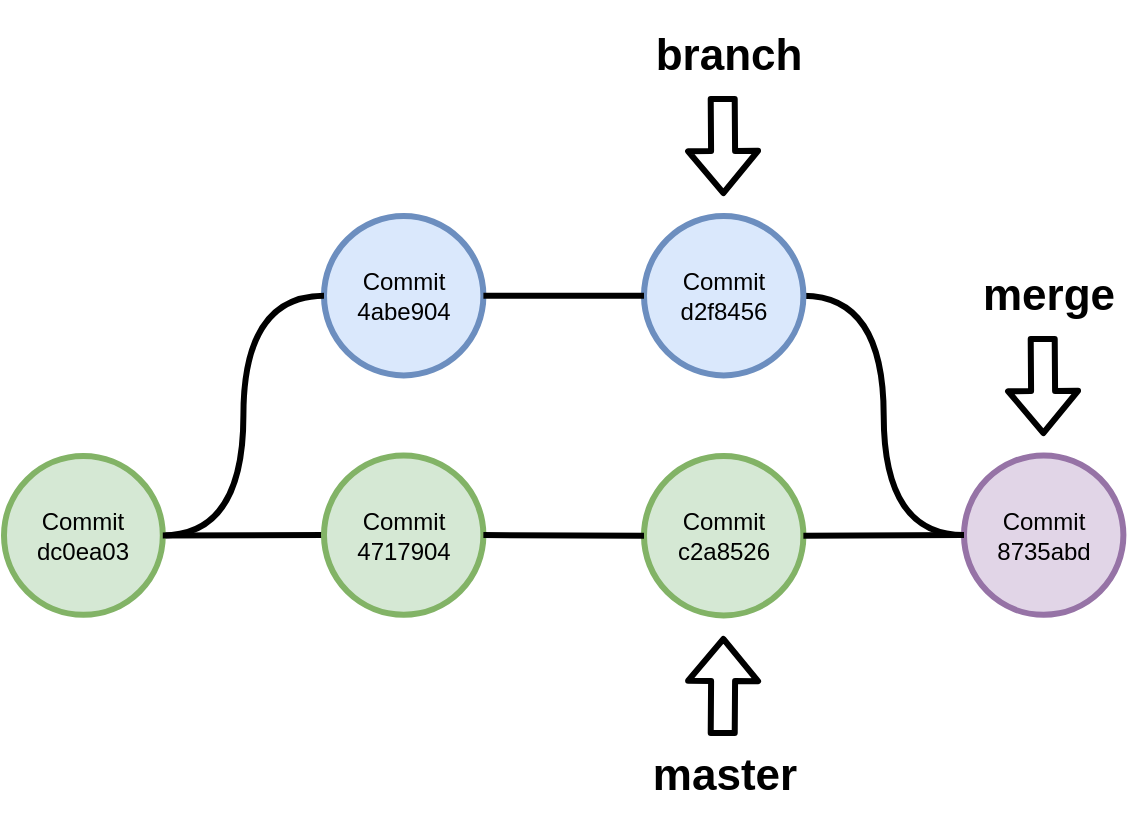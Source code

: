 <mxfile version="13.4.5" type="device"><diagram id="1vah80A7K6ktCt1jhF-4" name="Page-1"><mxGraphModel dx="1106" dy="1003" grid="1" gridSize="10" guides="1" tooltips="1" connect="1" arrows="1" fold="1" page="1" pageScale="1" pageWidth="850" pageHeight="1100" background="#ffffff" math="0" shadow="0"><root><mxCell id="0"/><mxCell id="1" parent="0"/><mxCell id="1KC_f5STFYPKbJo5NqRy-18" style="rounded=0;orthogonalLoop=1;jettySize=auto;html=1;exitX=1;exitY=0.5;exitDx=0;exitDy=0;entryX=0;entryY=0.5;entryDx=0;entryDy=0;strokeWidth=3;endArrow=none;endFill=0;" edge="1" parent="1" source="1KC_f5STFYPKbJo5NqRy-10" target="1KC_f5STFYPKbJo5NqRy-15"><mxGeometry relative="1" as="geometry"/></mxCell><mxCell id="1KC_f5STFYPKbJo5NqRy-10" value="Commit&lt;br&gt;dc0ea03" style="ellipse;whiteSpace=wrap;html=1;aspect=fixed;strokeWidth=3;fillColor=#d5e8d4;strokeColor=#82b366;" vertex="1" parent="1"><mxGeometry x="40.0" y="280" width="79.4" height="79.4" as="geometry"/></mxCell><mxCell id="1KC_f5STFYPKbJo5NqRy-11" value="Commit&lt;br&gt;4abe904" style="ellipse;whiteSpace=wrap;html=1;aspect=fixed;strokeWidth=3;fillColor=#dae8fc;strokeColor=#6c8ebf;" vertex="1" parent="1"><mxGeometry x="200.0" y="160" width="79.7" height="79.7" as="geometry"/></mxCell><mxCell id="1KC_f5STFYPKbJo5NqRy-25" style="edgeStyle=orthogonalEdgeStyle;rounded=0;orthogonalLoop=1;jettySize=auto;html=1;exitX=1;exitY=0.5;exitDx=0;exitDy=0;entryX=0;entryY=0.5;entryDx=0;entryDy=0;endArrow=none;endFill=0;strokeColor=#000000;strokeWidth=3;curved=1;" edge="1" parent="1" source="1KC_f5STFYPKbJo5NqRy-12" target="1KC_f5STFYPKbJo5NqRy-23"><mxGeometry relative="1" as="geometry"/></mxCell><mxCell id="1KC_f5STFYPKbJo5NqRy-12" value="Commit&lt;br&gt;d2f8456" style="ellipse;whiteSpace=wrap;html=1;aspect=fixed;strokeWidth=3;fillColor=#dae8fc;strokeColor=#6c8ebf;" vertex="1" parent="1"><mxGeometry x="360.0" y="160" width="79.7" height="79.7" as="geometry"/></mxCell><mxCell id="1KC_f5STFYPKbJo5NqRy-13" value="" style="endArrow=none;html=1;entryX=0;entryY=0.5;exitX=1;exitY=0.5;strokeWidth=3;endFill=0;fillColor=#dae8fc;" edge="1" parent="1" source="1KC_f5STFYPKbJo5NqRy-11" target="1KC_f5STFYPKbJo5NqRy-12"><mxGeometry width="50" height="50" relative="1" as="geometry"><mxPoint x="90.0" y="289.7" as="sourcePoint"/><mxPoint x="140.0" y="239.7" as="targetPoint"/></mxGeometry></mxCell><mxCell id="1KC_f5STFYPKbJo5NqRy-14" value="" style="endArrow=none;html=1;strokeWidth=3;entryX=0;entryY=0.5;exitX=1;exitY=0.5;edgeStyle=orthogonalEdgeStyle;curved=1;" edge="1" parent="1" source="1KC_f5STFYPKbJo5NqRy-10" target="1KC_f5STFYPKbJo5NqRy-11"><mxGeometry width="50" height="50" relative="1" as="geometry"><mxPoint x="90.0" y="289.7" as="sourcePoint"/><mxPoint x="140.0" y="239.7" as="targetPoint"/></mxGeometry></mxCell><mxCell id="1KC_f5STFYPKbJo5NqRy-15" value="Commit&lt;br&gt;4717904" style="ellipse;whiteSpace=wrap;html=1;aspect=fixed;strokeWidth=3;fillColor=#d5e8d4;strokeColor=#82b366;" vertex="1" parent="1"><mxGeometry x="200.0" y="279.7" width="79.7" height="79.7" as="geometry"/></mxCell><mxCell id="1KC_f5STFYPKbJo5NqRy-16" value="Commit&lt;br&gt;c2a8526" style="ellipse;whiteSpace=wrap;html=1;aspect=fixed;strokeWidth=3;fillColor=#d5e8d4;strokeColor=#82b366;" vertex="1" parent="1"><mxGeometry x="360.0" y="280" width="79.7" height="79.7" as="geometry"/></mxCell><mxCell id="1KC_f5STFYPKbJo5NqRy-17" value="" style="endArrow=none;html=1;entryX=0;entryY=0.5;exitX=1;exitY=0.5;strokeWidth=3;endFill=0;" edge="1" source="1KC_f5STFYPKbJo5NqRy-15" target="1KC_f5STFYPKbJo5NqRy-16" parent="1"><mxGeometry width="50" height="50" relative="1" as="geometry"><mxPoint x="90.0" y="409.7" as="sourcePoint"/><mxPoint x="140.0" y="359.7" as="targetPoint"/></mxGeometry></mxCell><mxCell id="1KC_f5STFYPKbJo5NqRy-19" value="" style="shape=flexArrow;endArrow=classic;html=1;strokeWidth=3;" edge="1" parent="1"><mxGeometry width="50" height="50" relative="1" as="geometry"><mxPoint x="399.35" y="420" as="sourcePoint"/><mxPoint x="399.7" y="370" as="targetPoint"/></mxGeometry></mxCell><mxCell id="1KC_f5STFYPKbJo5NqRy-20" value="&lt;h1&gt;master&lt;/h1&gt;" style="edgeLabel;html=1;align=center;verticalAlign=middle;resizable=0;points=[];labelBackgroundColor=none;" vertex="1" connectable="0" parent="1KC_f5STFYPKbJo5NqRy-19"><mxGeometry x="-0.36" y="1" relative="1" as="geometry"><mxPoint x="1.39" y="36.01" as="offset"/></mxGeometry></mxCell><mxCell id="1KC_f5STFYPKbJo5NqRy-21" value="" style="shape=flexArrow;endArrow=classic;html=1;strokeWidth=3;" edge="1" parent="1"><mxGeometry width="50" height="50" relative="1" as="geometry"><mxPoint x="399.35" y="100" as="sourcePoint"/><mxPoint x="399.7" y="150" as="targetPoint"/></mxGeometry></mxCell><mxCell id="1KC_f5STFYPKbJo5NqRy-22" value="&lt;h1&gt;branch&lt;/h1&gt;" style="edgeLabel;html=1;align=center;verticalAlign=middle;resizable=0;points=[];labelBackgroundColor=none;" vertex="1" connectable="0" parent="1KC_f5STFYPKbJo5NqRy-21"><mxGeometry x="-0.36" y="1" relative="1" as="geometry"><mxPoint x="1.39" y="-35.99" as="offset"/></mxGeometry></mxCell><mxCell id="1KC_f5STFYPKbJo5NqRy-23" value="Commit&lt;br&gt;8735abd" style="ellipse;whiteSpace=wrap;html=1;aspect=fixed;strokeWidth=3;fillColor=#e1d5e7;strokeColor=#9673a6;" vertex="1" parent="1"><mxGeometry x="520" y="279.7" width="79.7" height="79.7" as="geometry"/></mxCell><mxCell id="1KC_f5STFYPKbJo5NqRy-24" value="" style="endArrow=none;html=1;entryX=0;entryY=0.5;exitX=1;exitY=0.5;strokeWidth=3;endFill=0;exitDx=0;exitDy=0;" edge="1" target="1KC_f5STFYPKbJo5NqRy-23" parent="1" source="1KC_f5STFYPKbJo5NqRy-16"><mxGeometry width="50" height="50" relative="1" as="geometry"><mxPoint x="480.0" y="319.25" as="sourcePoint"/><mxPoint x="340.3" y="359.4" as="targetPoint"/></mxGeometry></mxCell><mxCell id="1KC_f5STFYPKbJo5NqRy-26" value="" style="shape=flexArrow;endArrow=classic;html=1;strokeWidth=3;" edge="1" parent="1"><mxGeometry width="50" height="50" relative="1" as="geometry"><mxPoint x="559.35" y="220" as="sourcePoint"/><mxPoint x="559.7" y="270" as="targetPoint"/></mxGeometry></mxCell><mxCell id="1KC_f5STFYPKbJo5NqRy-27" value="&lt;h1&gt;merge&lt;/h1&gt;" style="edgeLabel;html=1;align=center;verticalAlign=middle;resizable=0;points=[];labelBackgroundColor=none;" vertex="1" connectable="0" parent="1KC_f5STFYPKbJo5NqRy-26"><mxGeometry x="-0.36" y="1" relative="1" as="geometry"><mxPoint x="1.39" y="-35.99" as="offset"/></mxGeometry></mxCell></root></mxGraphModel></diagram></mxfile>